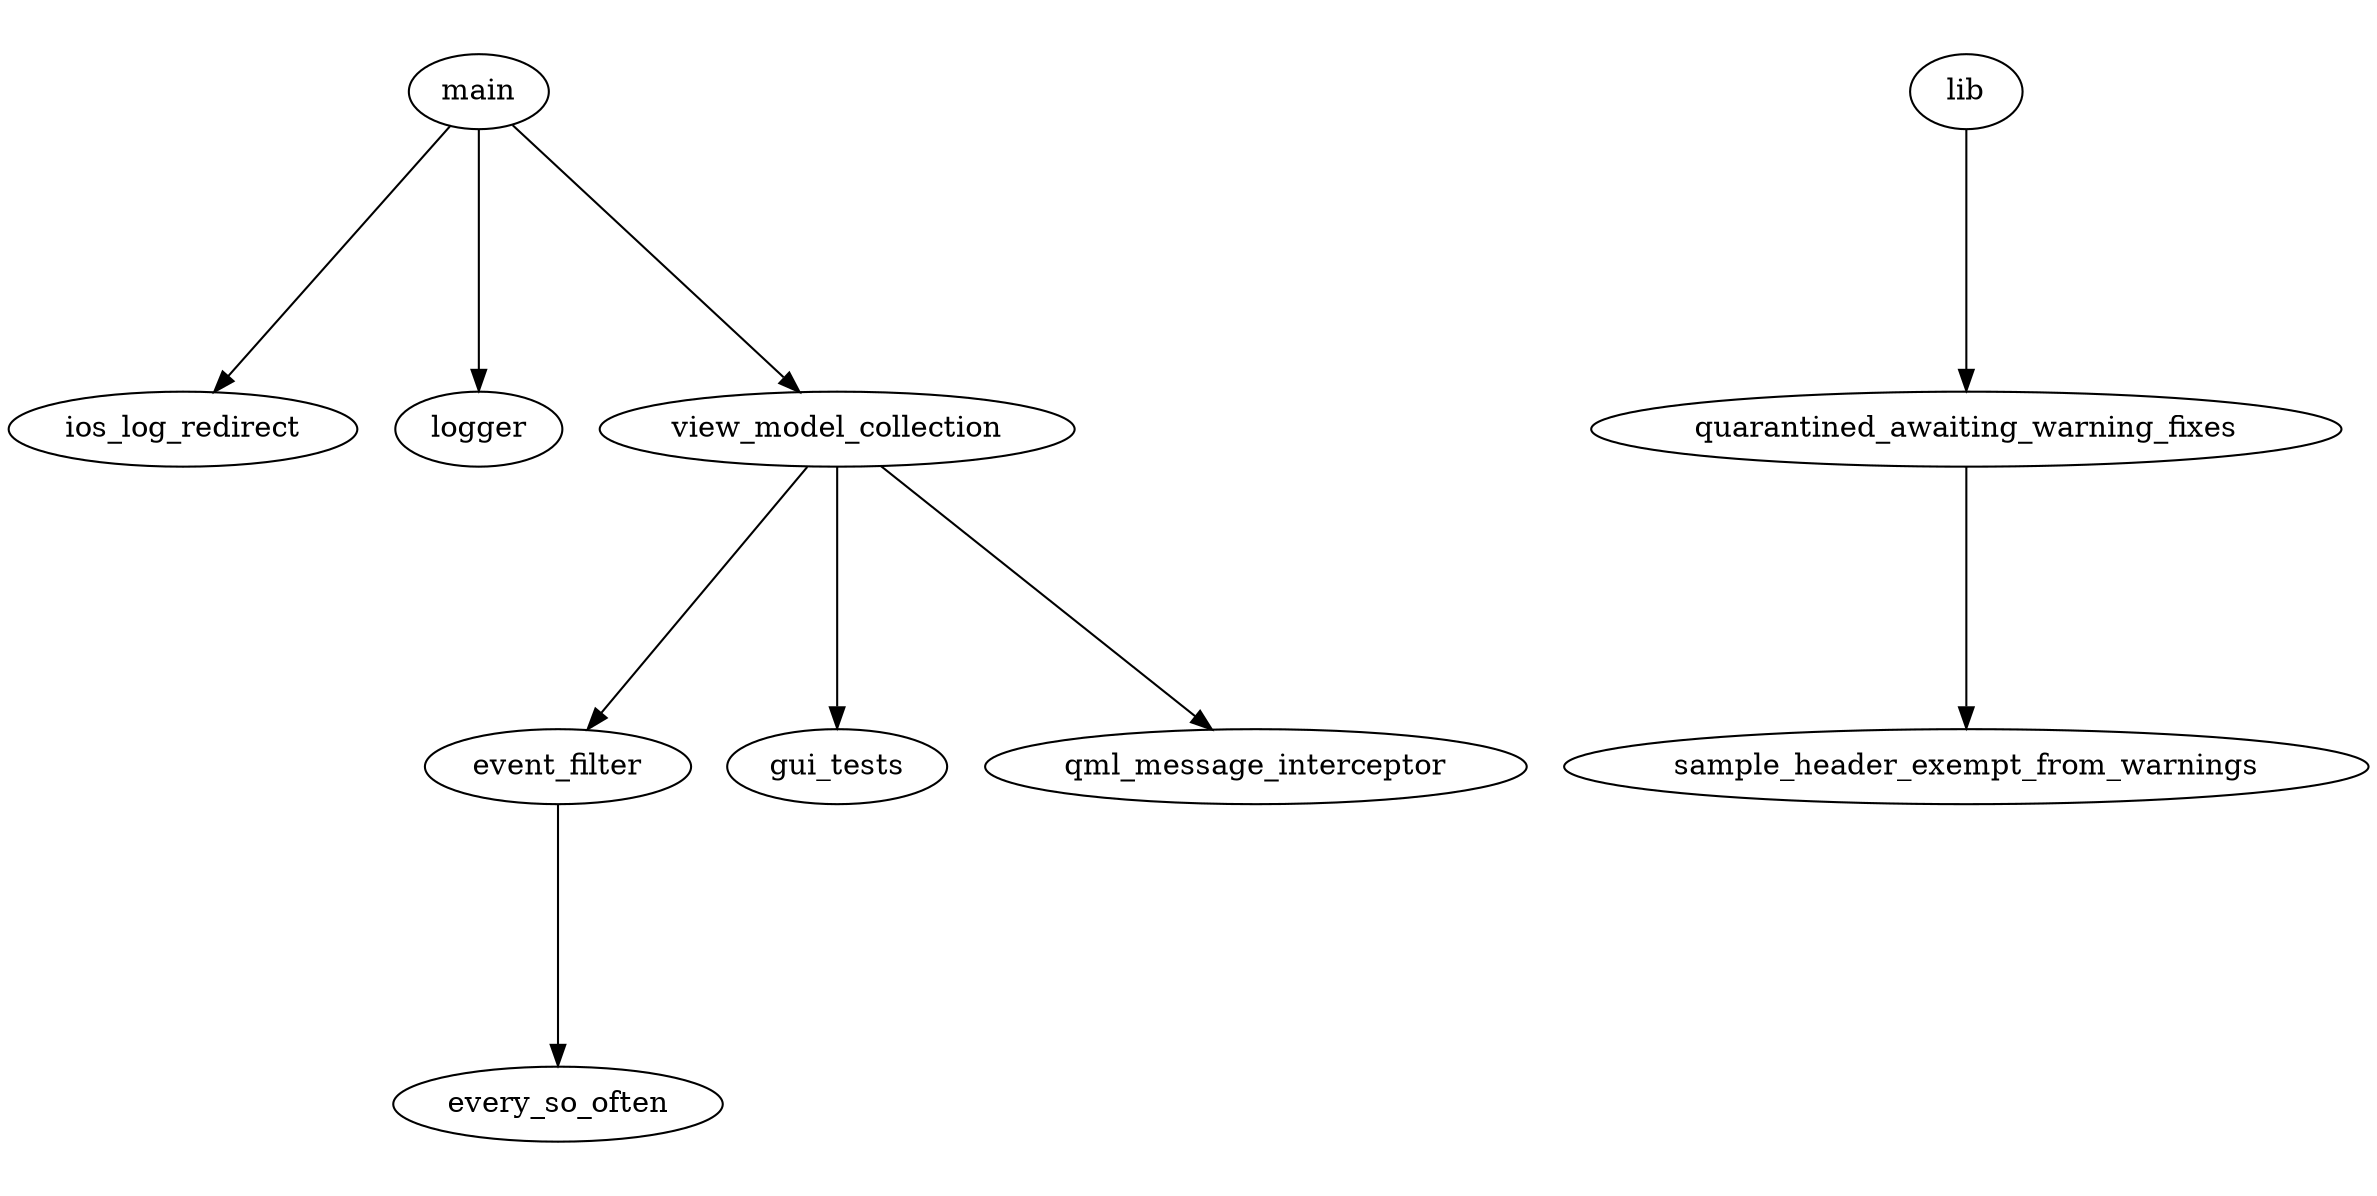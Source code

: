digraph "source tree" {
    overlap=scale;
    ratio=0.5;
    fontsize="16";
    fontname="Helvetica";
	clusterrank="local";
	"event_filter" -> "every_so_often"
	"lib" -> "quarantined_awaiting_warning_fixes"
	"main" -> "ios_log_redirect"
	"main" -> "logger"
	"main" -> "view_model_collection"
	"quarantined_awaiting_warning_fixes" -> "sample_header_exempt_from_warnings"
	"view_model_collection" -> "event_filter"
	"view_model_collection" -> "gui_tests"
	"view_model_collection" -> "qml_message_interceptor"
}
